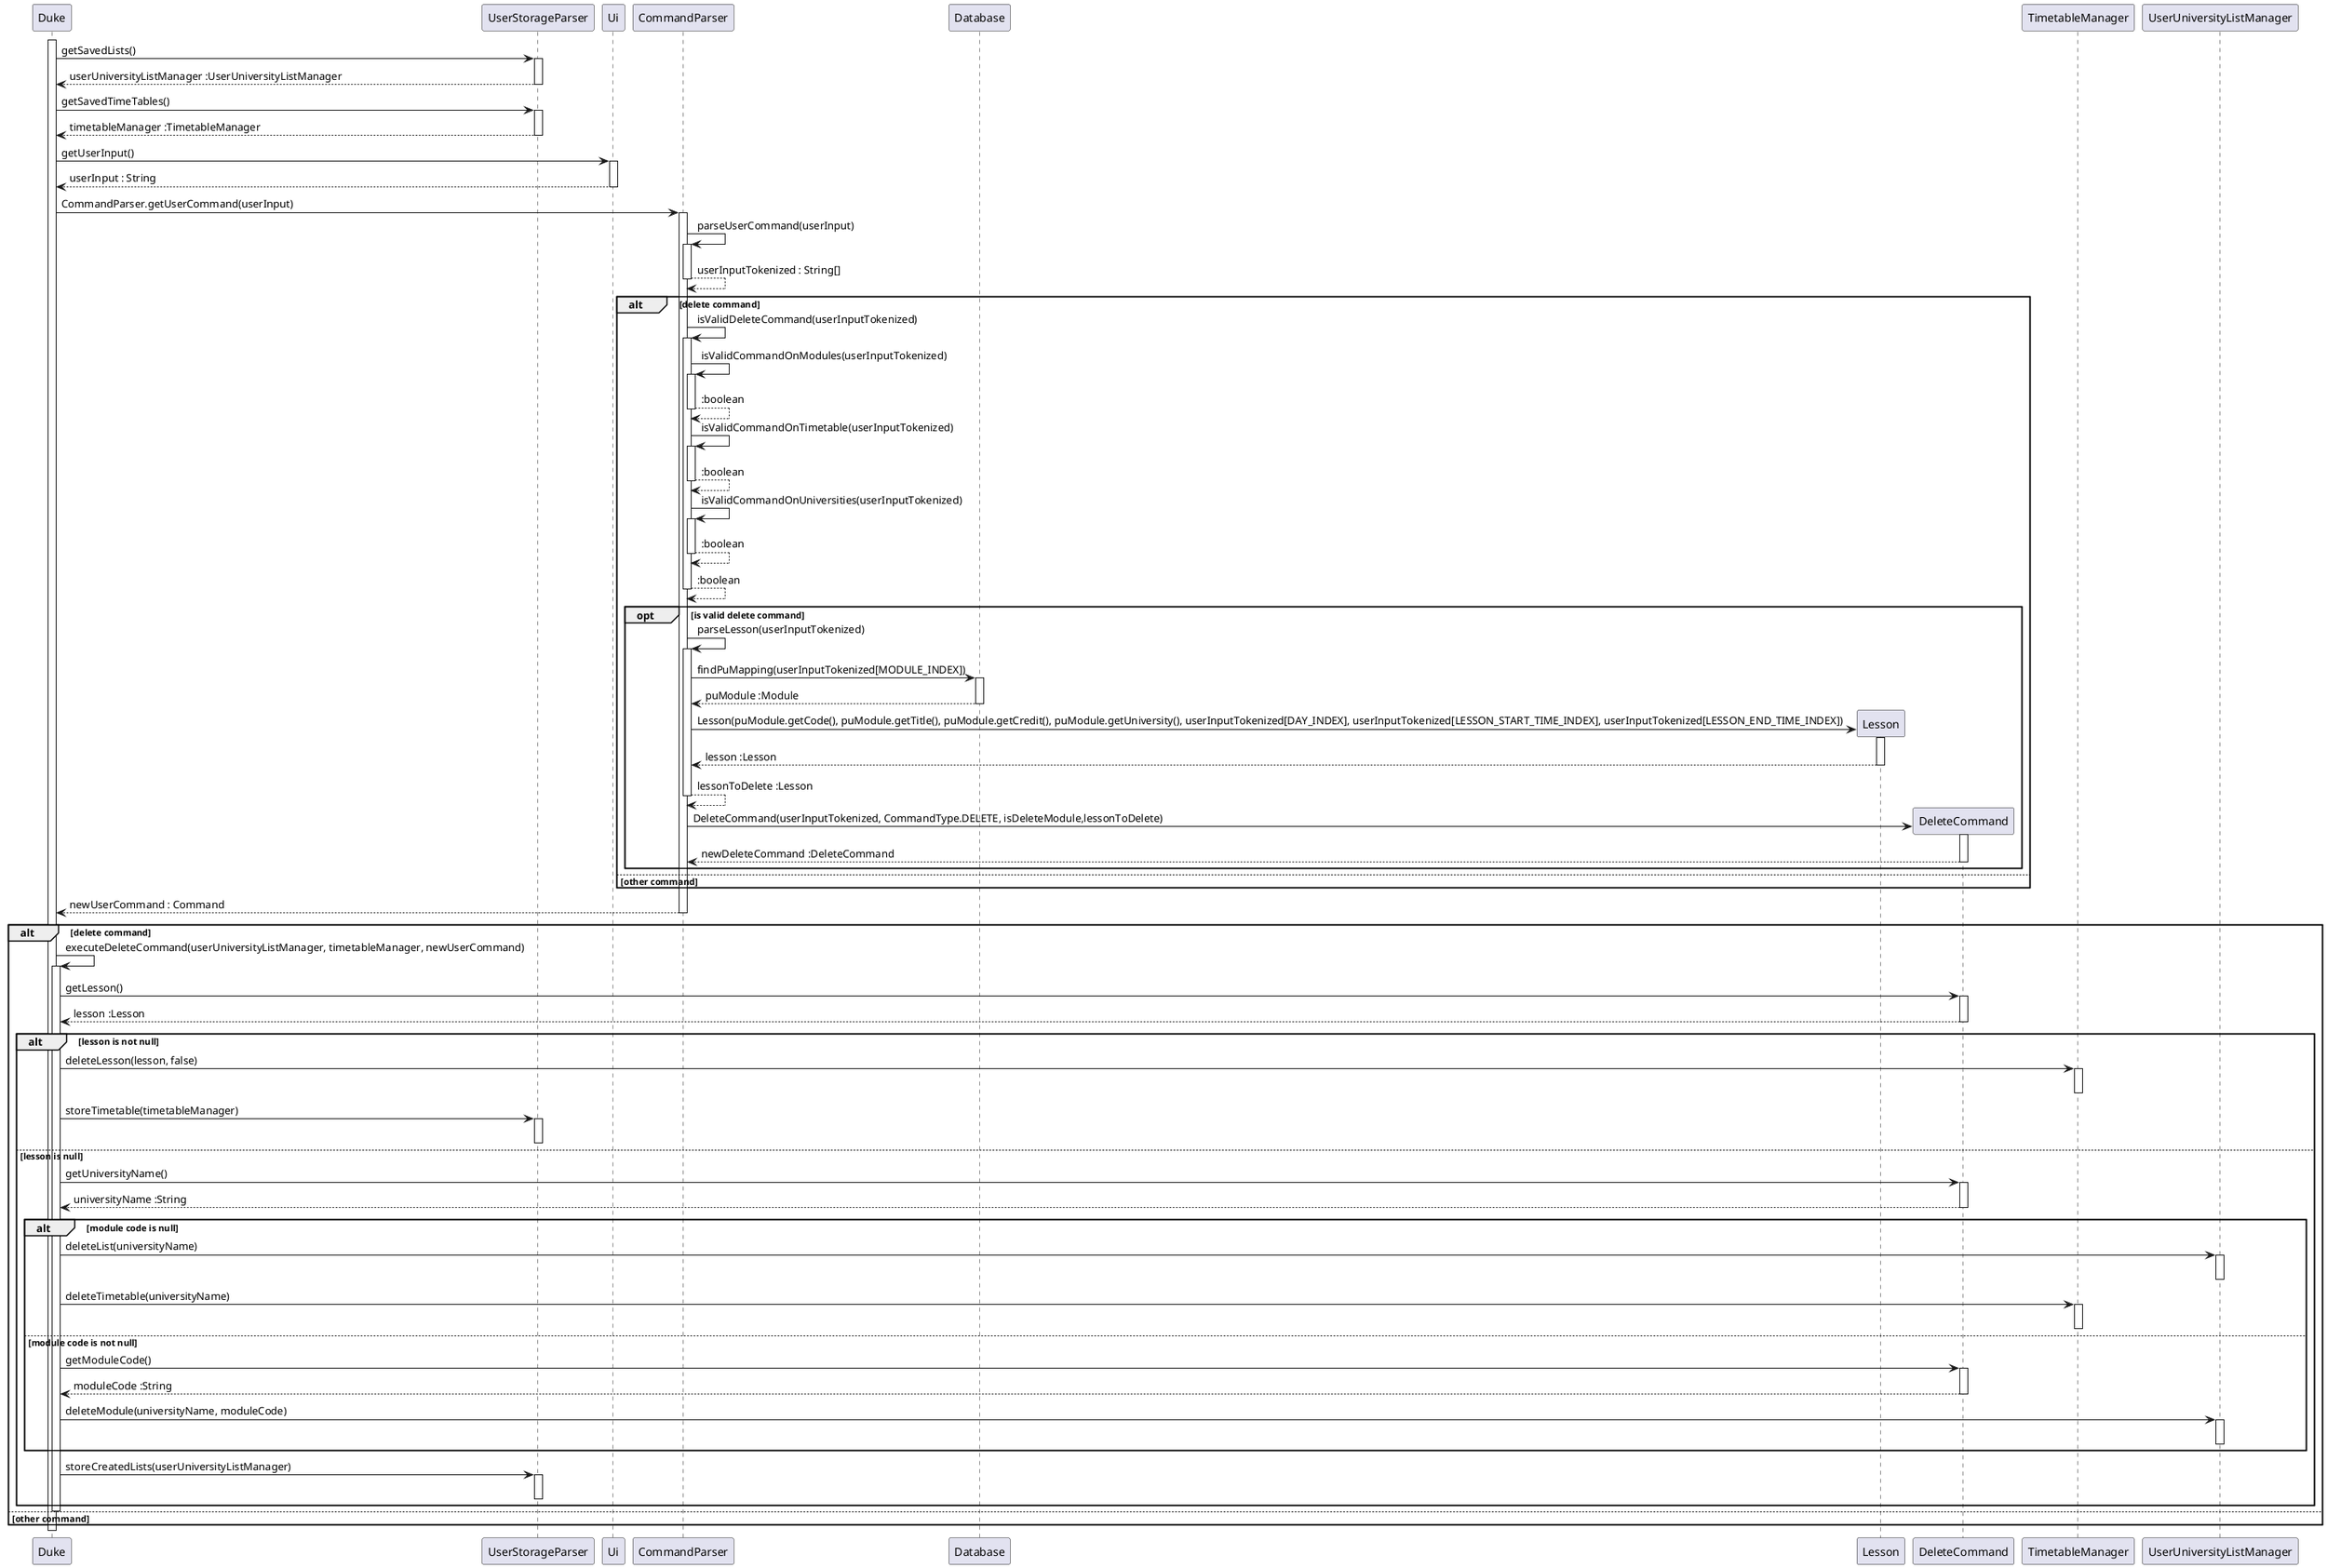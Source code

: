 @startuml

activate Duke

Duke -> UserStorageParser : getSavedLists()
activate UserStorageParser

UserStorageParser --> Duke : userUniversityListManager :UserUniversityListManager
deactivate UserStorageParser

Duke -> UserStorageParser : getSavedTimeTables()
activate UserStorageParser

UserStorageParser --> Duke : timetableManager :TimetableManager
deactivate UserStorageParser

Duke -> Ui : getUserInput()
activate Ui

Ui --> Duke : userInput : String
deactivate Ui

Duke -> CommandParser : CommandParser.getUserCommand(userInput)
activate CommandParser

CommandParser -> CommandParser : parseUserCommand(userInput)
activate CommandParser

CommandParser --> CommandParser : userInputTokenized : String[]
deactivate CommandParser

alt delete command

    CommandParser -> CommandParser : isValidDeleteCommand(userInputTokenized)
    activate CommandParser

    CommandParser -> CommandParser : isValidCommandOnModules(userInputTokenized)
    activate CommandParser

    CommandParser --> CommandParser : :boolean
    deactivate CommandParser

    CommandParser -> CommandParser : isValidCommandOnTimetable(userInputTokenized)
    activate CommandParser

    CommandParser --> CommandParser : :boolean
    deactivate CommandParser

    CommandParser -> CommandParser : isValidCommandOnUniversities(userInputTokenized)
    activate CommandParser

    CommandParser --> CommandParser : :boolean
    deactivate CommandParser

    CommandParser --> CommandParser : :boolean
    deactivate CommandParser

    opt is valid delete command
        CommandParser -> CommandParser : parseLesson(userInputTokenized)
        activate CommandParser

        CommandParser -> Database : findPuMapping(userInputTokenized[MODULE_INDEX])
        activate Database

        Database --> CommandParser : puModule :Module
        deactivate Database

        create Lesson
        CommandParser -> Lesson : Lesson(puModule.getCode(), puModule.getTitle(), puModule.getCredit(), puModule.getUniversity(), userInputTokenized[DAY_INDEX], userInputTokenized[LESSON_START_TIME_INDEX], userInputTokenized[LESSON_END_TIME_INDEX])
        activate Lesson

        Lesson --> CommandParser : lesson :Lesson
        deactivate Lesson

        CommandParser --> CommandParser : lessonToDelete :Lesson
        deactivate CommandParser

        create DeleteCommand
        CommandParser -> DeleteCommand : DeleteCommand(userInputTokenized, CommandType.DELETE, isDeleteModule,lessonToDelete)
        activate DeleteCommand

        DeleteCommand --> CommandParser : newDeleteCommand :DeleteCommand
        deactivate DeleteCommand
    end

else other command

end

CommandParser --> Duke : newUserCommand : Command
deactivate CommandParser

alt delete command

Duke -> Duke : executeDeleteCommand(userUniversityListManager, timetableManager, newUserCommand)
activate Duke

    Duke -> DeleteCommand : getLesson()
    activate DeleteCommand

    DeleteCommand --> Duke : lesson :Lesson
    deactivate DeleteCommand

    alt lesson is not null
    Duke -> TimetableManager : deleteLesson(lesson, false)
    activate TimetableManager

    deactivate TimetableManager

    Duke -> UserStorageParser : storeTimetable(timetableManager)
    activate UserStorageParser

    deactivate UserStorageParser

    else lesson is null
        Duke -> DeleteCommand : getUniversityName()
        activate DeleteCommand

        DeleteCommand --> Duke : universityName :String
        deactivate DeleteCommand

        alt module code is null
        Duke -> UserUniversityListManager : deleteList(universityName)
        activate UserUniversityListManager

        deactivate UserUniversityListManager

        Duke -> TimetableManager : deleteTimetable(universityName)
        activate TimetableManager

        deactivate TimetableManager

        else module code is not null
        Duke -> DeleteCommand : getModuleCode()
        activate DeleteCommand

        DeleteCommand --> Duke : moduleCode :String
        deactivate DeleteCommand

        Duke -> UserUniversityListManager : deleteModule(universityName, moduleCode)
        activate UserUniversityListManager

        deactivate UserUniversityListManager

        end

        Duke -> UserStorageParser : storeCreatedLists(userUniversityListManager)
        activate UserStorageParser

        deactivate UserStorageParser

    end

deactivate Duke
else other command
end
deactivate Duke

@enduml